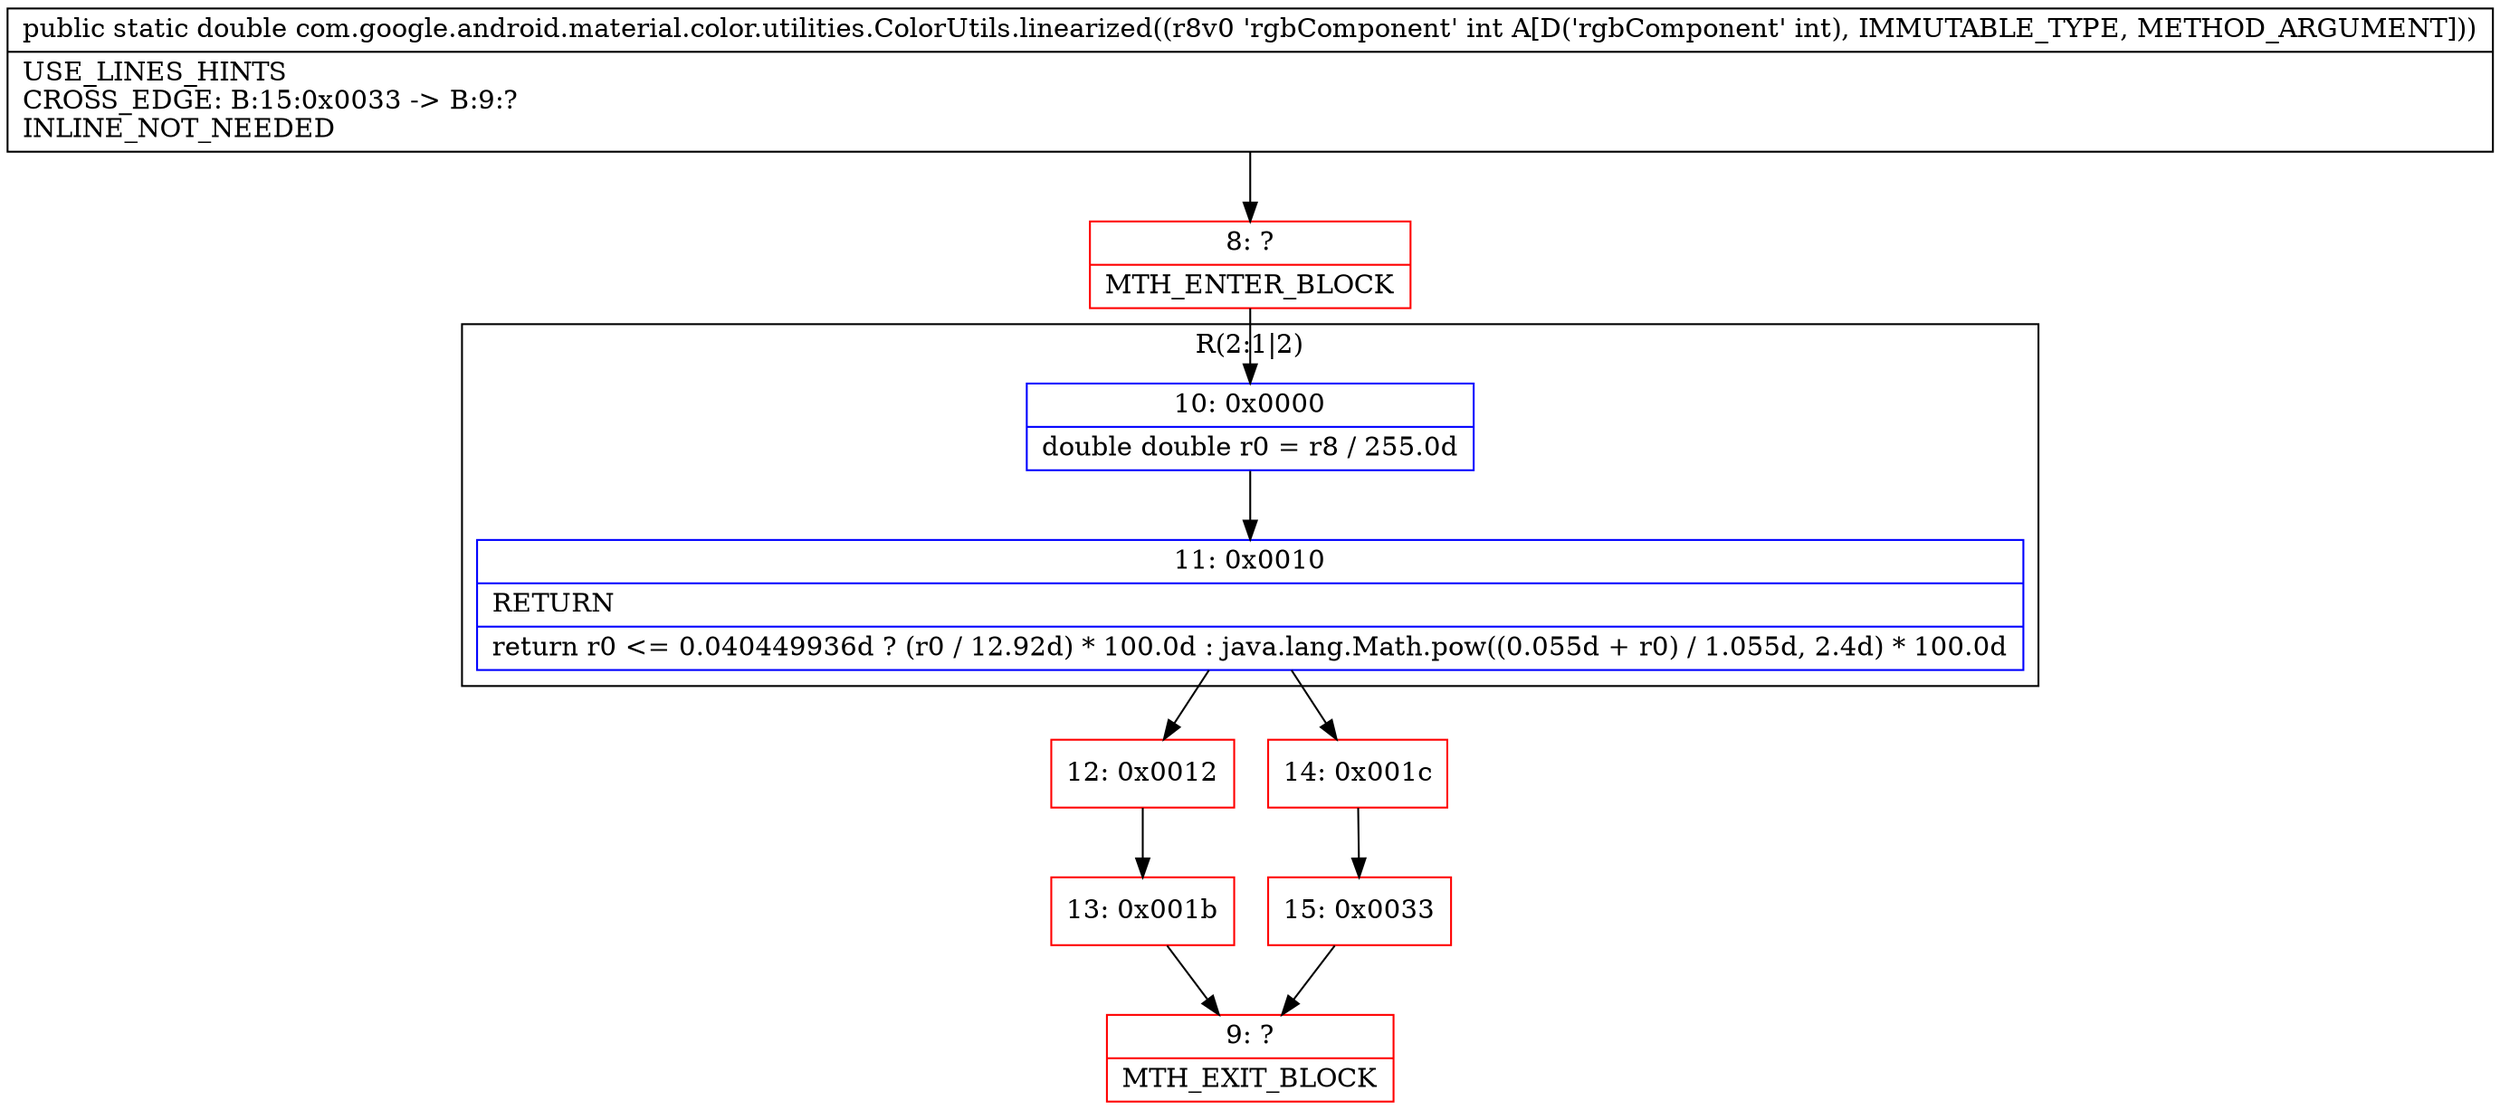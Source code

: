digraph "CFG forcom.google.android.material.color.utilities.ColorUtils.linearized(I)D" {
subgraph cluster_Region_673241018 {
label = "R(2:1|2)";
node [shape=record,color=blue];
Node_10 [shape=record,label="{10\:\ 0x0000|double double r0 = r8 \/ 255.0d\l}"];
Node_11 [shape=record,label="{11\:\ 0x0010|RETURN\l|return r0 \<= 0.040449936d ? (r0 \/ 12.92d) * 100.0d : java.lang.Math.pow((0.055d + r0) \/ 1.055d, 2.4d) * 100.0d\l}"];
}
Node_8 [shape=record,color=red,label="{8\:\ ?|MTH_ENTER_BLOCK\l}"];
Node_12 [shape=record,color=red,label="{12\:\ 0x0012}"];
Node_13 [shape=record,color=red,label="{13\:\ 0x001b}"];
Node_9 [shape=record,color=red,label="{9\:\ ?|MTH_EXIT_BLOCK\l}"];
Node_14 [shape=record,color=red,label="{14\:\ 0x001c}"];
Node_15 [shape=record,color=red,label="{15\:\ 0x0033}"];
MethodNode[shape=record,label="{public static double com.google.android.material.color.utilities.ColorUtils.linearized((r8v0 'rgbComponent' int A[D('rgbComponent' int), IMMUTABLE_TYPE, METHOD_ARGUMENT]))  | USE_LINES_HINTS\lCROSS_EDGE: B:15:0x0033 \-\> B:9:?\lINLINE_NOT_NEEDED\l}"];
MethodNode -> Node_8;Node_10 -> Node_11;
Node_11 -> Node_12;
Node_11 -> Node_14;
Node_8 -> Node_10;
Node_12 -> Node_13;
Node_13 -> Node_9;
Node_14 -> Node_15;
Node_15 -> Node_9;
}

